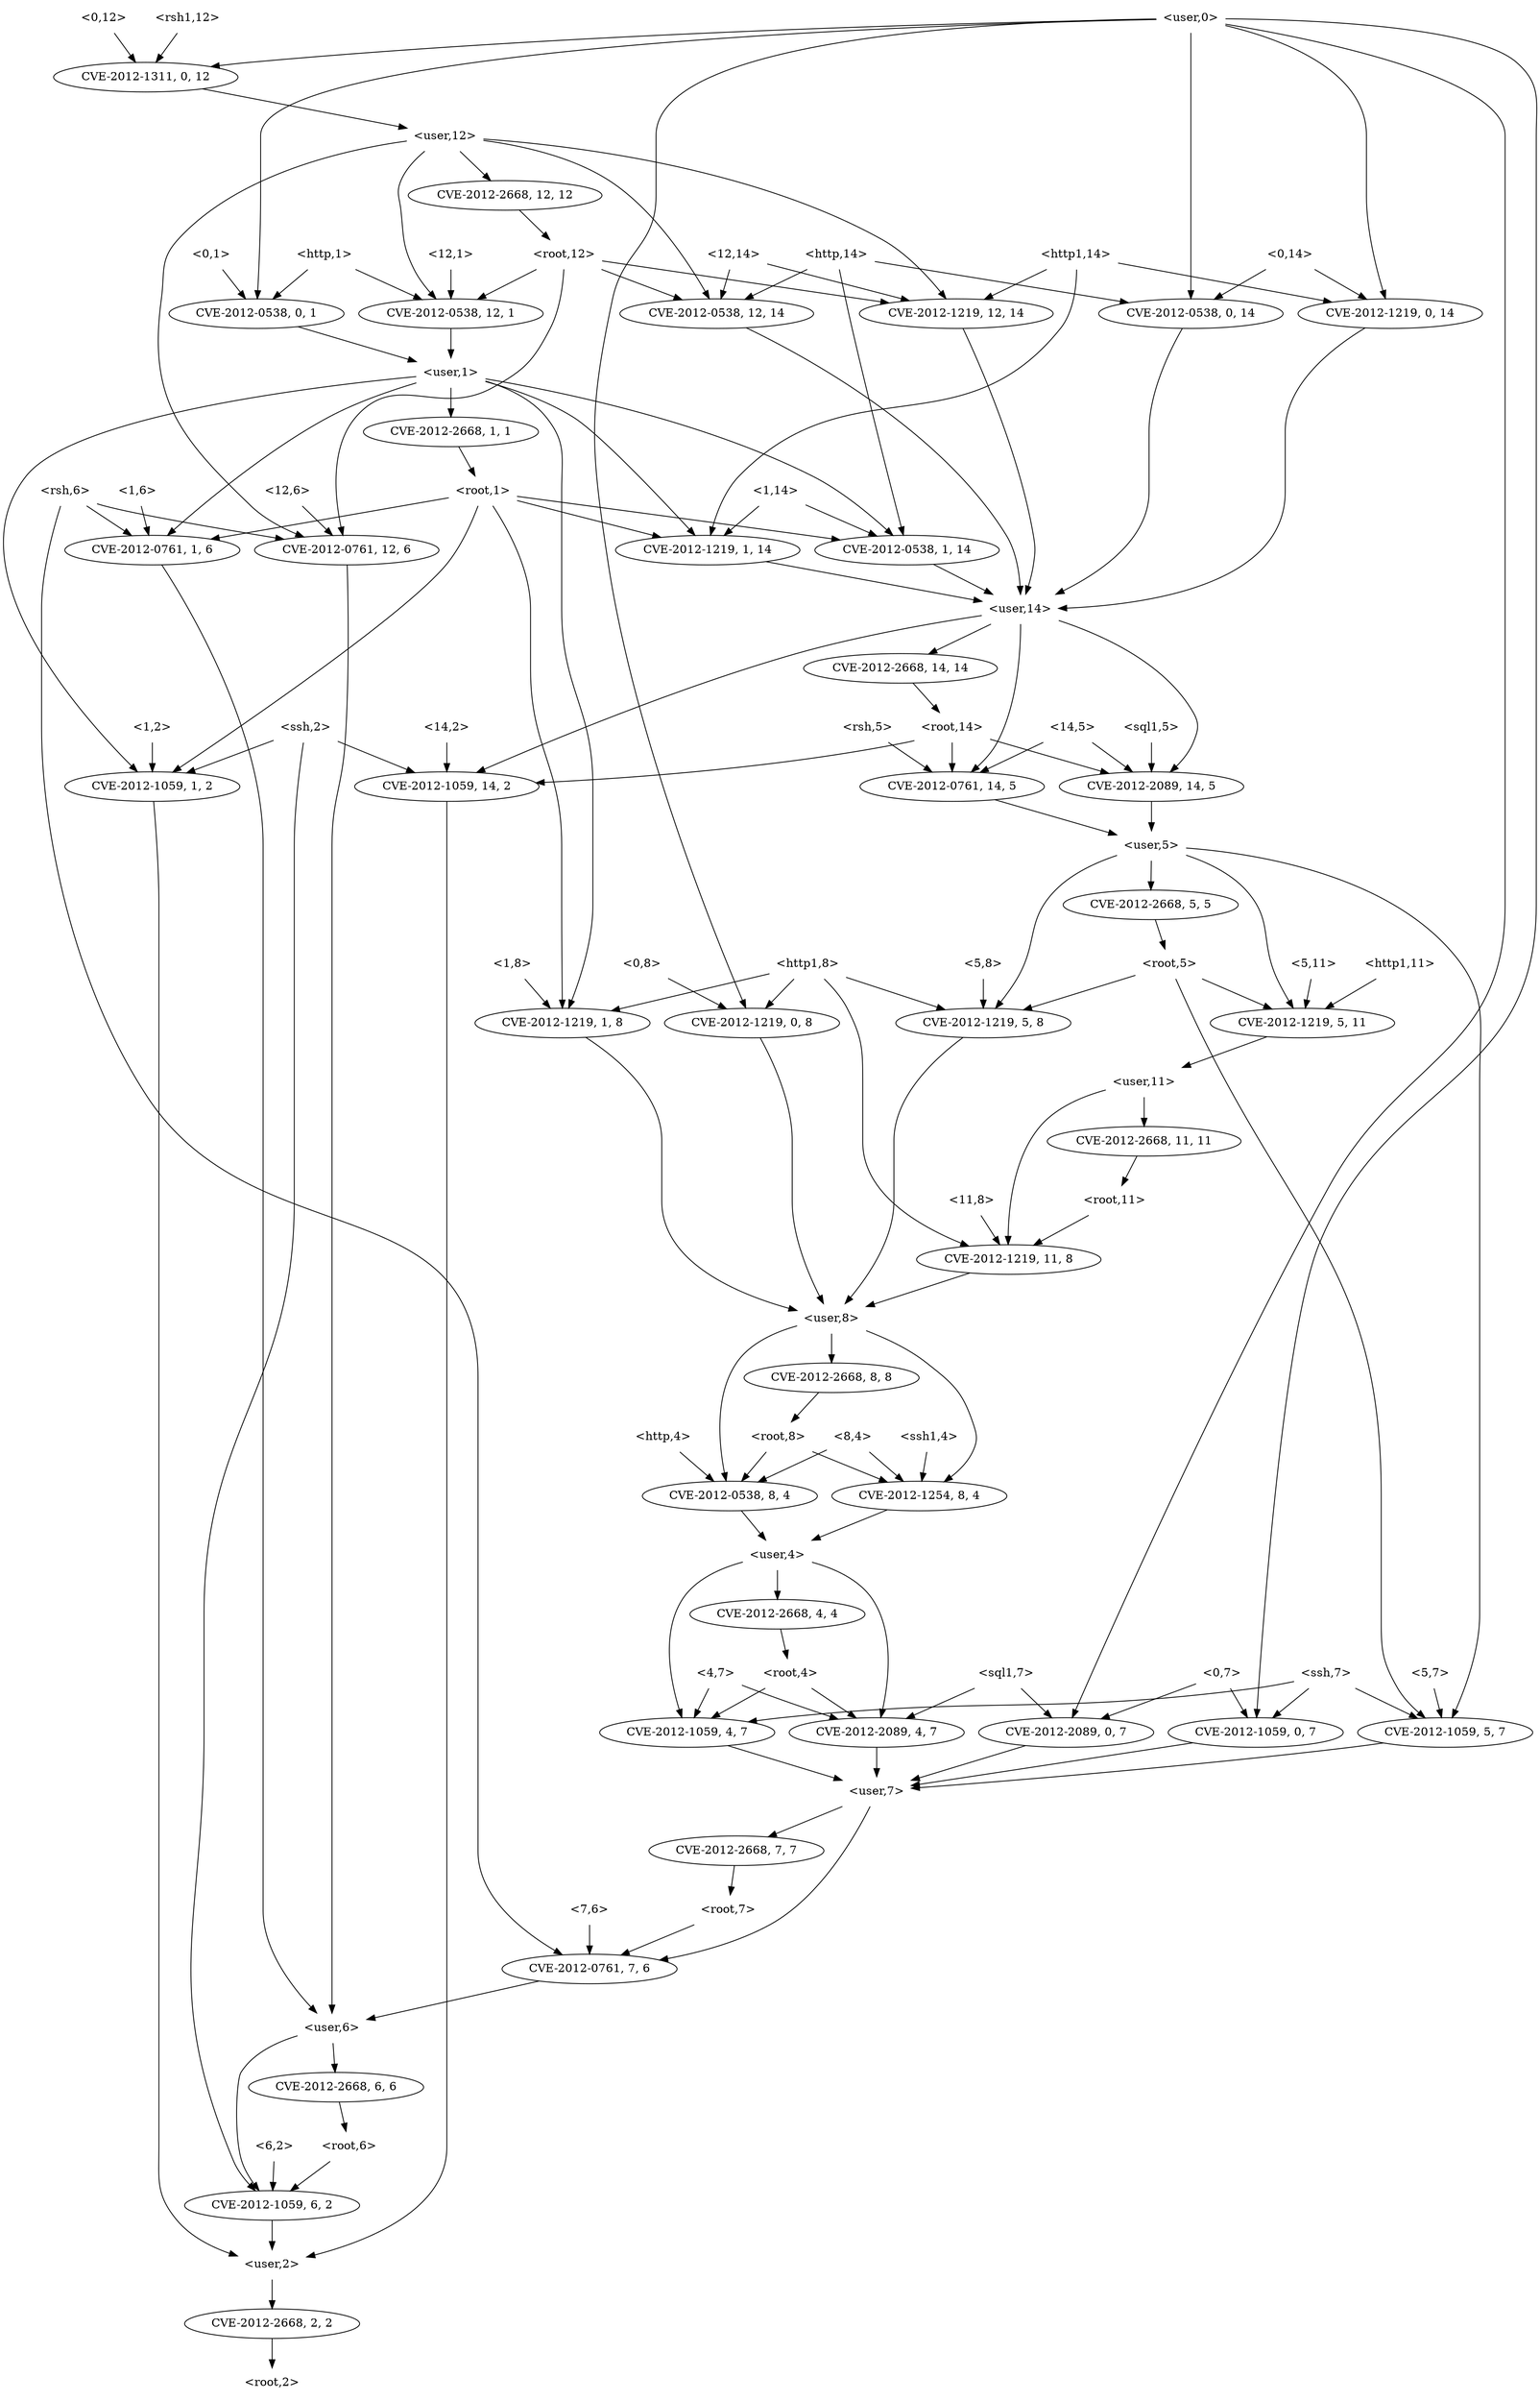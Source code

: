 strict digraph {
	graph [bb="0,0,1710,2916"];
	node [label="\N"];
	"<user,14>"	 [height=0.5,
		pos="1251,2178",
		shape=plaintext,
		width=1.0069];
	"<v_ssh,14,2>"	 [height=0.5,
		label=<CVE-2012-1059, 14, 2>,
		pos="1469,1962",
		width=2.5686];
	"<user,14>" -> "<v_ssh,14,2>"	 [pos="e,1472.6,1980 1287.6,2172.2 1339.1,2164.6 1428.9,2148.3 1450,2124 1482.2,2086.8 1479.3,2025.3 1474.2,1990"];
	"<v_sql1,14,5>"	 [height=0.5,
		label=<CVE-2012-2089, 14, 5>,
		pos="1222,1962",
		width=2.5686];
	"<user,14>" -> "<v_sql1,14,5>"	 [pos="e,1222.9,1980 1246.2,2159.9 1243.4,2149.6 1240.1,2136.1 1238,2124 1230,2077.4 1225.6,2022.6 1223.5,1990.4"];
	"<v_rsh,14,5>"	 [height=0.5,
		label=<CVE-2012-0761, 14, 5>,
		pos="1018,1962",
		width=2.5686];
	"<user,14>" -> "<v_rsh,14,5>"	 [pos="e,1018.4,1980.1 1214.3,2165.3 1166.7,2148.3 1084.4,2111.8 1040,2052 1026.7,2034.1 1021.4,2009.1 1019.3,1990.1"];
	"<v_root,14,14>"	 [height=0.5,
		label=<CVE-2012-2668, 14, 14>,
		pos="1344,2106",
		width=2.7013];
	"<user,14>" -> "<v_root,14,14>"	 [pos="e,1321.9,2123.6 1274,2159.7 1286,2150.7 1300.8,2139.5 1313.7,2129.8"];
	"<user,2>"	 [height=0.5,
		pos="359,162",
		shape=plaintext,
		width=0.91667];
	"<v_ssh,14,2>" -> "<user,2>"	 [pos="e,392.06,162.9 1498.8,1944.9 1536.3,1922.2 1596,1877 1596,1819 1596,1819 1596,1819 1596,1241 1596,1133.2 1710,1134.8 1710,1027 1710\
,1027 1710,1027 1710,305 1710,170.21 632.61,162.92 402.08,162.9"];
	"<user,5>"	 [height=0.5,
		pos="1214,1890",
		shape=plaintext,
		width=0.91667];
	"<v_sql1,14,5>" -> "<user,5>"	 [pos="e,1216,1908.1 1220,1943.7 1219.1,1936 1218.1,1926.7 1217.1,1918.1"];
	"<v_rsh,14,5>" -> "<user,5>"	 [pos="e,1181,1902.8 1060.5,1945.8 1093.3,1934.1 1138.4,1918 1171.2,1906.3"];
	"<root,14>"	 [height=0.5,
		pos="1314,2034",
		shape=plaintext,
		width=1];
	"<v_root,14,14>" -> "<root,14>"	 [pos="e,1321.3,2052.1 1336.6,2087.7 1333.2,2079.8 1329.1,2070.3 1325.4,2061.5"];
	"<12,6>"	 [height=0.5,
		pos="371,2322",
		shape=plaintext,
		width=0.78472];
	"<v_rsh,12,6>"	 [height=0.5,
		label=<CVE-2012-0761, 12, 6>,
		pos="247,2250",
		width=2.5686];
	"<12,6>" -> "<v_rsh,12,6>"	 [pos="e,275.75,2267.2 342.55,2304.9 325.35,2295.2 303.21,2282.7 284.57,2272.2"];
	"<user,6>"	 [height=0.5,
		pos="463,450",
		shape=plaintext,
		width=0.91667];
	"<v_rsh,12,6>" -> "<user,6>"	 [pos="e,446.51,468.23 262.25,2232 298.53,2189.9 387,2075.5 387,1963 387,1963 387,1963 387,593 387,547.64 417.52,502.75 439.88,475.95"];
	"<12,1>"	 [height=0.5,
		pos="429,2610",
		shape=plaintext,
		width=0.78472];
	"<v_http,12,1>"	 [height=0.5,
		label=<CVE-2012-0538, 12, 1>,
		pos="372,2538",
		width=2.5686];
	"<12,1>" -> "<v_http,12,1>"	 [pos="e,385.93,2556.1 414.91,2591.7 408.08,2583.3 399.74,2573.1 392.24,2563.9"];
	"<user,1>"	 [height=0.5,
		pos="638,2466",
		shape=plaintext,
		width=0.91667];
	"<v_http,12,1>" -> "<user,1>"	 [pos="e,604.88,2475.7 424.55,2523.2 474.49,2510 548.66,2490.5 595.12,2478.3"];
	"<v_rsh1,0,12>"	 [height=0.5,
		label=<CVE-2012-1311, 0, 12>,
		pos="92,2826",
		width=2.5686];
	"<user,12>"	 [height=0.5,
		pos="475,2754",
		shape=plaintext,
		width=1.0069];
	"<v_rsh1,0,12>" -> "<user,12>"	 [pos="e,438.66,2761.6 156.97,2813.1 234.11,2799 360.83,2775.9 428.69,2763.5"];
	"<user,12>" -> "<v_http,12,1>"	 [pos="e,373.72,2556.3 460.13,2735.6 441.18,2712.6 408.76,2669.9 391,2628 382.64,2608.3 377.8,2584.5 375.1,2566.4"];
	"<user,12>" -> "<v_rsh,12,6>"	 [pos="e,247.79,2268 438.51,2747.1 375.04,2734.5 251,2698.7 251,2611 251,2611 251,2611 251,2393 251,2353 249.39,2306.6 248.22,2278.1"];
	"<v_http1,12,14>"	 [height=0.5,
		label=<CVE-2012-1219, 12, 14>,
		pos="813,2538",
		width=2.7013];
	"<user,12>" -> "<v_http1,12,14>"	 [pos="e,804.36,2556.1 511.6,2750.8 555.87,2746.7 631.13,2734.8 685,2700 738.43,2665.5 779.47,2601.1 799.49,2565.1"];
	"<v_root,12,12>"	 [height=0.5,
		label=<CVE-2012-2668, 12, 12>,
		pos="579,2682",
		width=2.7013];
	"<user,12>" -> "<v_root,12,12>"	 [pos="e,554.54,2699.5 500.44,2735.9 514.21,2726.6 531.39,2715 546.16,2705.1"];
	"<v_http,12,14>"	 [height=0.5,
		label=<CVE-2012-0538, 12, 14>,
		pos="1063,2538",
		width=2.7013];
	"<user,12>" -> "<v_http,12,14>"	 [pos="e,1052.7,2556.1 511.46,2751.8 599.7,2747.5 829.06,2726.7 986,2628 1011.6,2611.9 1033.4,2584.6 1047.1,2564.5"];
	"<root,1>"	 [height=0.5,
		pos="785,2322",
		shape=plaintext,
		width=0.89583];
	"<v_rsh,1,6>"	 [height=0.5,
		label=<CVE-2012-0761, 1, 6>,
		pos="484,2250",
		width=2.4499];
	"<root,1>" -> "<v_rsh,1,6>"	 [pos="e,539.82,2264 752.5,2313.4 704.16,2302.2 612.3,2280.8 549.62,2266.3"];
	"<v_http1,1,8>"	 [height=0.5,
		label=<CVE-2012-1219, 1, 8>,
		pos="774,1674",
		width=2.4499];
	"<root,1>" -> "<v_http1,1,8>"	 [pos="e,776.37,1692 785.2,2304 785.49,2277.3 786,2224.1 786,2179 786,2179 786,2179 786,1817 786,1776.9 781.18,1730.5 777.65,1702"];
	"<v_ssh,1,2>"	 [height=0.5,
		label=<CVE-2012-1059, 1, 2>,
		pos="223,1962",
		width=2.4499];
	"<root,1>" -> "<v_ssh,1,2>"	 [pos="e,232.38,1980.2 752.6,2305.8 655.08,2259.7 366.23,2120.3 288,2052 267.32,2033.9 249.4,2008.2 237.64,1989"];
	"<v_http1,1,14>"	 [height=0.5,
		label=<CVE-2012-1219, 1, 14>,
		pos="907,2250",
		width=2.5686];
	"<root,1>" -> "<v_http1,1,14>"	 [pos="e,878.72,2267.2 814.84,2303.9 831.42,2294.4 852.2,2282.4 869.83,2272.3"];
	"<v_http,1,14>"	 [height=0.5,
		label=<CVE-2012-0538, 1, 14>,
		pos="1111,2250",
		width=2.5686];
	"<root,1>" -> "<v_http,1,14>"	 [pos="e,1051.2,2263.8 817.45,2314 869.33,2302.9 972.14,2280.8 1041.3,2266"];
	"<v_rsh,1,6>" -> "<user,6>"	 [pos="e,463,468.05 479.75,2231.6 473.61,2205 463,2152.4 463,2107 463,2107 463,2107 463,593 463,553 463,506.65 463,478.08"];
	"<user,8>"	 [height=0.5,
		pos="818,1314",
		shape=plaintext,
		width=0.91667];
	"<v_http1,1,8>" -> "<user,8>"	 [pos="e,808.88,1332.4 774,1656 774,1629.3 774,1576.1 774,1531 774,1531 774,1531 774,1457 774,1415.2 791.6,1369.5 804.54,1341.5"];
	"<v_ssh,1,2>" -> "<user,2>"	 [pos="e,325.56,174.55 223.59,1944 224.47,1917.3 226,1864.1 226,1819 226,1819 226,1819 226,305 226,262.33 233.62,247.87 262,216 276.63,\
199.57 297.61,187.23 316.31,178.61"];
	"<v_http1,1,14>" -> "<user,14>"	 [pos="e,1214.4,2186.5 968.5,2236.5 1036.1,2222.7 1143.2,2200.9 1204.2,2188.5"];
	"<v_http,1,14>" -> "<user,14>"	 [pos="e,1216.6,2196.2 1143.1,2232.9 1162.2,2223.4 1186.8,2211.1 1207.6,2200.7"];
	"<v_root,2,2>"	 [height=0.5,
		label=<CVE-2012-2668, 2, 2>,
		pos="359,90",
		width=2.4499];
	"<user,2>" -> "<v_root,2,2>"	 [pos="e,359,108.1 359,143.7 359,135.98 359,126.71 359,118.11"];
	"<user,1>" -> "<v_ssh,1,2>"	 [pos="e,201.47,1979.7 604.8,2463 491.34,2455.3 126,2422.7 126,2323 126,2323 126,2323 126,2105 126,2056.4 165.18,2012.2 193.74,1986.5"];
	"<user,1>" -> "<v_http,1,14>"	 [pos="e,1102.1,2267.9 671.13,2463.6 746.69,2458.8 933.94,2437.1 1047,2340 1067.8,2322.1 1085.5,2296.1 1097,2276.8"];
	"<v_root,1,1>"	 [height=0.5,
		label=<CVE-2012-2668, 1, 1>,
		pos="784,2394",
		width=2.4499];
	"<user,1>" -> "<v_root,1,1>"	 [pos="e,751,2410.8 671.13,2449.1 692.04,2439.1 719.24,2426.1 741.7,2415.3"];
	"<user,1>" -> "<v_http1,1,14>"	 [pos="e,909.88,2268.2 671.09,2462.3 730.7,2456.8 852.57,2442 881,2412 915.05,2376 914.71,2314.1 911.08,2278.4"];
	"<user,1>" -> "<v_rsh,1,6>"	 [pos="e,490.13,2268.2 619.28,2447.8 595.17,2425 553.04,2382.5 525,2340 512.03,2320.4 501.11,2295.9 493.8,2277.7"];
	"<user,1>" -> "<v_http1,1,8>"	 [pos="e,739,1690.8 643.12,2448 653.5,2412 676,2325.3 676,2251 676,2251 676,2251 676,1817 676,1776.6 672.33,1761.5 695,1728 703.8,1715 \
716.96,1704.3 730.03,1696.1"];
	"<v_root,1,1>" -> "<root,1>"	 [pos="e,784.76,2340.1 784.25,2375.7 784.36,2368 784.49,2358.7 784.61,2350.1"];
	"<v_http1,5,11>"	 [height=0.5,
		label=<CVE-2012-1219, 5, 11>,
		pos="1274,1674",
		width=2.5686];
	"<user,5>" -> "<v_http1,5,11>"	 [pos="e,1303,1691.3 1247.3,1876.5 1266.9,1867.7 1290.9,1854.2 1307,1836 1330,1810 1330.2,1798 1337,1764 1340.1,1748.3 1343.8,1742.5 1337\
,1728 1331.4,1715.9 1321.5,1705.6 1311.2,1697.4"];
	"<v_ssh,5,7>"	 [height=0.5,
		label=<CVE-2012-1059, 5, 7>,
		pos="1204,810",
		width=2.4499];
	"<user,5>" -> "<v_ssh,5,7>"	 [pos="e,1254.9,824.78 1247.2,1879.6 1299.5,1862.6 1395,1821.3 1395,1747 1395,1747 1395,1747 1395,953 1395,886.89 1320.4,847.95 1264.4,\
828.04"];
	"<v_root,5,5>"	 [height=0.5,
		label=<CVE-2012-2668, 5, 5>,
		pos="1210,1818",
		width=2.4499];
	"<user,5>" -> "<v_root,5,5>"	 [pos="e,1211,1836.1 1213,1871.7 1212.6,1864 1212,1854.7 1211.5,1846.1"];
	"<v_http1,5,8>"	 [height=0.5,
		label=<CVE-2012-1219, 5, 8>,
		pos="1007,1674",
		width=2.4499];
	"<user,5>" -> "<v_http1,5,8>"	 [pos="e,1018.8,1692.1 1180.9,1876.7 1159.8,1867.8 1132.8,1854 1113,1836 1070.7,1797.5 1074.6,1775.7 1043,1728 1037,1719 1030.4,1709.1 \
1024.4,1700.4"];
	"<root,14>" -> "<v_ssh,14,2>"	 [pos="e,1434.2,1978.7 1350.3,2016.6 1372.6,2006.5 1401.2,1993.6 1424.8,1983"];
	"<root,14>" -> "<v_sql1,14,5>"	 [pos="e,1243.8,1979.6 1291.3,2015.7 1279.4,2006.7 1264.7,1995.5 1251.9,1985.8"];
	"<root,14>" -> "<v_rsh,14,5>"	 [pos="e,1074.4,1976.3 1277.7,2024.4 1229.7,2013.1 1144.2,1992.8 1084.4,1978.7"];
	"<http1,14>"	 [height=0.5,
		pos="938,2610",
		shape=plaintext,
		width=1.0833];
	"<http1,14>" -> "<v_http1,12,14>"	 [pos="e,841.97,2555.2 907.42,2591.9 890.43,2582.4 869.15,2570.4 851.09,2560.3"];
	"<http1,14>" -> "<v_http1,1,14>"	 [pos="e,913.27,2268.2 938,2592 938,2565.3 938,2512.1 938,2467 938,2467 938,2467 938,2393 938,2352.1 925.57,2306.1 916.45,2277.8"];
	"<v_http1,0,14>"	 [height=0.5,
		label=<CVE-2012-1219, 0, 14>,
		pos="1309,2538",
		width=2.5686];
	"<http1,14>" -> "<v_http1,0,14>"	 [pos="e,1245.2,2551 977,2601.6 1038.1,2590.1 1157.3,2567.6 1235,2553"];
	"<v_http1,12,14>" -> "<user,14>"	 [pos="e,1247.2,2196.4 890.34,2526.9 1011.4,2508.9 1232,2466.3 1232,2395 1232,2395 1232,2395 1232,2321 1232,2280.9 1239.6,2234.9 1245.1\
,2206.4"];
	"<v_http1,0,14>" -> "<user,14>"	 [pos="e,1263.7,2196.4 1308.8,2520 1308.5,2493.3 1308,2440.1 1308,2395 1308,2395 1308,2395 1308,2321 1308,2280 1300.3,2269.6 1284,2232 \
1280,2222.8 1274.6,2213.3 1269.3,2205"];
	"<user,11>"	 [height=0.5,
		pos="1028,1602",
		shape=plaintext,
		width=1.0069];
	"<v_http1,5,11>" -> "<user,11>"	 [pos="e,1064.4,1613.4 1223.9,1658.8 1180.1,1646.3 1116.9,1628.3 1074.3,1616.2"];
	"<v_http1,11,8>"	 [height=0.5,
		label=<CVE-2012-1219, 11, 8>,
		pos="968,1386",
		width=2.5686];
	"<user,11>" -> "<v_http1,11,8>"	 [pos="e,964.88,1404.2 991.5,1593.2 967.21,1586 937.09,1572.4 922,1548 913.59,1534.4 917.67,1527.4 922,1512 927.08,1493.9 936.59,1493.2\
 944,1476 952.61,1456 958.85,1432 962.81,1414.1"];
	"<v_root,11,11>"	 [height=0.5,
		label=<CVE-2012-2668, 11, 11>,
		pos="1028,1530",
		width=2.7013];
	"<user,11>" -> "<v_root,11,11>"	 [pos="e,1028,1548.1 1028,1583.7 1028,1576 1028,1566.7 1028,1558.1"];
	"<v_ssh,6,2>"	 [height=0.5,
		label=<CVE-2012-1059, 6, 2>,
		pos="359,234",
		width=2.4499];
	"<v_ssh,6,2>" -> "<user,2>"	 [pos="e,359,180.1 359,215.7 359,207.98 359,198.71 359,190.11"];
	"<root,2>"	 [height=0.5,
		pos="359,18",
		shape=plaintext,
		width=0.89583];
	"<v_ssh1,8,4>"	 [height=0.5,
		label=<CVE-2012-1254, 8, 4>,
		pos="713,1098",
		width=2.4499];
	"<user,8>" -> "<v_ssh1,8,4>"	 [pos="e,708.79,1116.1 784.62,1304.1 762.55,1296.3 735.17,1282.6 721,1260 695.37,1219.1 700.63,1160.3 706.79,1126.2"];
	"<v_http,8,4>"	 [height=0.5,
		label=<CVE-2012-0538, 8, 4>,
		pos="908,1098",
		width=2.4499];
	"<user,8>" -> "<v_http,8,4>"	 [pos="e,930.94,1115.4 851.26,1300 871.36,1290.9 896.57,1277.4 915,1260 942.45,1234.1 949.6,1224.3 960,1188 964.41,1172.6 966.05,1166.8\
 960,1152 955.4,1140.7 947.12,1130.6 938.51,1122.2"];
	"<v_root,8,8>"	 [height=0.5,
		label=<CVE-2012-2668, 8, 8>,
		pos="818,1242",
		width=2.4499];
	"<user,8>" -> "<v_root,8,8>"	 [pos="e,818,1260.1 818,1295.7 818,1288 818,1278.7 818,1270.1"];
	"<user,4>"	 [height=0.5,
		pos="901,1026",
		shape=plaintext,
		width=0.91667];
	"<v_ssh1,8,4>" -> "<user,4>"	 [pos="e,867.94,1039.3 753.33,1082 784.33,1070.4 827.03,1054.5 858.54,1042.8"];
	"<v_http,8,4>" -> "<user,4>"	 [pos="e,902.71,1044.1 906.27,1079.7 905.5,1072 904.57,1062.7 903.71,1054.1"];
	"<root,8>"	 [height=0.5,
		pos="763,1170",
		shape=plaintext,
		width=0.89583];
	"<v_root,8,8>" -> "<root,8>"	 [pos="e,776.57,1188.3 804.69,1224.1 798.16,1215.8 790.17,1205.6 782.94,1196.4"];
	"<6,2>"	 [height=0.5,
		pos="284,306",
		shape=plaintext,
		width=0.75];
	"<6,2>" -> "<v_ssh,6,2>"	 [pos="e,340.93,251.86 302.54,287.7 311.87,278.99 323.33,268.29 333.48,258.82"];
	"<4,7>"	 [height=0.5,
		pos="962,882",
		shape=plaintext,
		width=0.75];
	"<v_ssh,4,7>"	 [height=0.5,
		label=<CVE-2012-1059, 4, 7>,
		pos="814,810",
		width=2.4499];
	"<4,7>" -> "<v_ssh,4,7>"	 [pos="e,847.19,826.7 934.85,868.16 912.95,857.8 881.75,843.04 856.53,831.12"];
	"<v_sql1,4,7>"	 [height=0.5,
		label=<CVE-2012-2089, 4, 7>,
		pos="1009,810",
		width=2.4499];
	"<4,7>" -> "<v_sql1,4,7>"	 [pos="e,997.52,828.1 973.62,863.7 979.14,855.47 985.85,845.48 991.93,836.42"];
	"<user,7>"	 [height=0.5,
		pos="1009,738",
		shape=plaintext,
		width=0.91667];
	"<v_ssh,4,7>" -> "<user,7>"	 [pos="e,975.95,750.86 855.83,793.98 888.39,782.3 933.39,766.14 966.19,754.37"];
	"<v_sql1,4,7>" -> "<user,7>"	 [pos="e,1009,756.1 1009,791.7 1009,783.98 1009,774.71 1009,766.11"];
	"<user,0>"	 [height=0.5,
		pos="1309,2898",
		shape=plaintext,
		width=0.91667];
	"<v_http1,0,8>"	 [height=0.5,
		label=<CVE-2012-1219, 0, 8>,
		pos="579,1674",
		width=2.4499];
	"<user,0>" -> "<v_http1,0,8>"	 [pos="e,592.95,1692.2 1275.9,2896.3 1092.9,2891.9 213,2865 213,2755 213,2755 213,2755 213,2537 213,2345.2 477.42,2490 597,2340 643.03,\
2282.3 638,2252.8 638,2179 638,2179 638,2179 638,1817 638,1776.1 631.84,1765.2 615,1728 610.71,1718.5 604.75,1708.9 598.92,1700.5"];
	"<v_http,0,14>"	 [height=0.5,
		label=<CVE-2012-0538, 0, 14>,
		pos="1513,2538",
		width=2.5686];
	"<user,0>" -> "<v_http,0,14>"	 [pos="e,1508.3,2556.3 1342.2,2887.6 1394.5,2870.6 1490,2829.3 1490,2755 1490,2755 1490,2755 1490,2681 1490,2640.7 1499.1,2594.8 1505.9\
,2566.3"];
	"<v_ssh,0,7>"	 [height=0.5,
		label=<CVE-2012-1059, 0, 7>,
		pos="1399,810",
		width=2.4499];
	"<user,0>" -> "<v_ssh,0,7>"	 [pos="e,1416.7,827.98 1342.3,2897.4 1425.1,2896.4 1634,2881.4 1634,2755 1634,2755 1634,2755 1634,1241 1634,1067.2 1484.4,897 1423.9,835.3"];
	"<user,0>" -> "<v_rsh1,0,12>"	 [pos="e,158.06,2838.7 1275.8,2896.7 1141,2895.4 622.65,2887.6 199,2844 188.93,2843 178.37,2841.6 167.97,2840.1"];
	"<v_http,0,1>"	 [height=0.5,
		label=<CVE-2012-0538, 0, 1>,
		pos="609,2538",
		width=2.4499];
	"<user,0>" -> "<v_http,0,1>"	 [pos="e,643.93,2554.6 1277.6,2879.9 1190.4,2832.7 937.87,2697 724,2592 700.79,2580.6 674.64,2568.5 653.14,2558.7"];
	"<v_sql1,0,7>"	 [height=0.5,
		label=<CVE-2012-2089, 0, 7>,
		pos="1594,810",
		width=2.4499];
	"<user,0>" -> "<v_sql1,0,7>"	 [pos="e,1618.7,827.41 1342,2894.7 1411.8,2889.2 1571.5,2873.8 1616,2844 1654.8,2818 1672,2801.7 1672,2755 1672,2755 1672,2755 1672,953\
 1672,912.55 1673.3,899.01 1653,864 1646.4,852.53 1636.4,842.19 1626.5,833.75"];
	"<user,0>" -> "<v_http1,0,14>"	 [pos="e,1309,2556 1309,2880 1309,2853.3 1309,2800.1 1309,2755 1309,2755 1309,2755 1309,2681 1309,2641 1309,2594.7 1309,2566.1"];
	"<v_http1,0,8>" -> "<user,8>"	 [pos="e,784.64,1327.1 595.54,1656.3 618.44,1631.3 657,1581.6 657,1531 657,1531 657,1531 657,1457 657,1393.8 727.74,1352 775.44,1331"];
	"<v_http,0,14>" -> "<user,14>"	 [pos="e,1287.5,2189.8 1494.8,2520.1 1470.1,2495.3 1429,2446.3 1429,2395 1429,2395 1429,2395 1429,2321 1429,2253.5 1349.7,2212.8 1297,2193.3"];
	"<v_ssh,0,7>" -> "<user,7>"	 [pos="e,1042.4,744.99 1335,797.52 1255.3,783.2 1121.1,759.12 1052.4,746.79"];
	"<v_http,0,1>" -> "<user,1>"	 [pos="e,630.84,2484.3 616.02,2520.1 619.28,2512.2 623.24,2502.6 626.9,2493.8"];
	"<v_sql1,0,7>" -> "<user,7>"	 [pos="e,1042.2,741.88 1530.8,797.44 1519.3,795.49 1507.3,793.59 1496,792 1332.7,768.97 1137.4,750.42 1052.2,742.78"];
	"<v_rsh,7,6>"	 [height=0.5,
		label=<CVE-2012-0761, 7, 6>,
		pos="594,522",
		width=2.4499];
	"<v_rsh,7,6>" -> "<user,6>"	 [pos="e,495.2,468.21 563.95,504.94 546.21,495.46 523.51,483.33 504.13,472.98"];
	"<user,6>" -> "<v_ssh,6,2>"	 [pos="e,359.3,252.4 433.05,431.83 419.81,422.79 405.19,410.54 396,396 369.73,354.44 362.05,296.33 359.84,262.49"];
	"<v_root,6,6>"	 [height=0.5,
		label=<CVE-2012-2668, 6, 6>,
		pos="493,378",
		width=2.4499];
	"<user,6>" -> "<v_root,6,6>"	 [pos="e,485.67,396.1 470.42,431.7 473.79,423.81 477.87,414.3 481.62,405.55"];
	"<7,6>"	 [height=0.5,
		pos="594,594",
		shape=plaintext,
		width=0.75];
	"<7,6>" -> "<v_rsh,7,6>"	 [pos="e,594,540.1 594,575.7 594,567.98 594,558.71 594,550.11"];
	"<v_http1,11,8>" -> "<user,8>"	 [pos="e,851.13,1330.5 933.96,1369.1 912.16,1358.9 883.69,1345.7 860.42,1334.8"];
	"<v_http,12,14>" -> "<user,14>"	 [pos="e,1254.8,2196.4 1150.2,2530 1184.2,2523 1220.9,2509.6 1246,2484 1274.7,2454.8 1270,2436 1270,2395 1270,2395 1270,2395 1270,2321 \
1270,2280.9 1262.4,2234.9 1256.9,2206.4"];
	"<v_root,7,7>"	 [height=0.5,
		label=<CVE-2012-2668, 7, 7>,
		pos="760,666",
		width=2.4499];
	"<user,7>" -> "<v_root,7,7>"	 [pos="e,809.54,680.93 975.93,727.7 936.08,716.5 868.37,697.47 819.38,683.69"];
	"<user,7>" -> "<v_rsh,7,6>"	 [pos="e,641.29,537.27 984.53,719.96 938.59,688.49 835.64,620.46 742,576 712.78,562.13 678.89,549.74 650.92,540.43"];
	"<root,12>"	 [height=0.5,
		pos="679,2610",
		shape=plaintext,
		width=1];
	"<v_root,12,12>" -> "<root,12>"	 [pos="e,654.43,2628.2 602.7,2664.4 615.61,2655.4 631.8,2644 645.94,2634.1"];
	"<root,12>" -> "<v_http,12,1>"	 [pos="e,441.69,2549.9 642.82,2594.8 639.86,2593.8 636.89,2592.8 634,2592 573.67,2574.6 503.94,2560.8 451.59,2551.7"];
	"<root,12>" -> "<v_rsh,12,6>"	 [pos="e,261,2268.2 642.73,2595 639.79,2594 636.85,2593 634,2592 580.41,2574 559.56,2586.6 512,2556 481.17,2536.2 324.05,2345.4 267.4,2276.1"];
	"<root,12>" -> "<v_http1,12,14>"	 [pos="e,781.94,2555.2 711.78,2591.9 730.24,2582.2 753.44,2570.1 772.97,2559.9"];
	"<root,12>" -> "<v_http,12,14>"	 [pos="e,996.32,2551.2 715.13,2602.4 776.87,2591.2 903.98,2568 986.26,2553"];
	"<0,7>"	 [height=0.5,
		pos="1617,882",
		shape=plaintext,
		width=0.75];
	"<0,7>" -> "<v_sql1,0,7>"	 [pos="e,1599.6,828.1 1611.3,863.7 1608.8,855.9 1605.7,846.51 1602.8,837.83"];
	"<0,7>" -> "<v_ssh,0,7>"	 [pos="e,1453.1,824.35 1589.7,867.55 1586.8,866.29 1583.8,865.08 1581,864 1542.5,849.39 1498.1,836.4 1462.8,826.93"];
	"<0,1>"	 [height=0.5,
		pos="598,2610",
		shape=plaintext,
		width=0.75];
	"<0,1>" -> "<v_http,0,1>"	 [pos="e,606.31,2556.1 600.72,2591.7 601.93,2584 603.39,2574.7 604.74,2566.1"];
	"<ssh,7>"	 [height=0.5,
		pos="1284,882",
		shape=plaintext,
		width=0.84028];
	"<ssh,7>" -> "<v_ssh,4,7>"	 [pos="e,877.17,822.57 1253.7,867.06 1250.5,865.89 1247.2,864.84 1244,864 1100.4,826.57 1059,848.69 912,828 903.98,826.87 895.6,825.58 \
887.27,824.24"];
	"<ssh,7>" -> "<v_ssh,5,7>"	 [pos="e,1223,827.62 1264.2,863.7 1254.1,854.84 1241.6,843.92 1230.7,834.33"];
	"<ssh,7>" -> "<v_ssh,0,7>"	 [pos="e,1372.3,827.23 1312.1,863.88 1327.6,854.45 1347,842.66 1363.5,832.61"];
	"<v_ssh,5,7>" -> "<user,7>"	 [pos="e,1042,750.86 1162.2,793.98 1129.6,782.3 1084.6,766.14 1051.8,754.37"];
	"<1,14>"	 [height=0.5,
		pos="1010,2322",
		shape=plaintext,
		width=0.78472];
	"<1,14>" -> "<v_http1,1,14>"	 [pos="e,931.23,2267.5 984.8,2303.9 971.16,2294.6 954.16,2283 939.52,2273.1"];
	"<1,14>" -> "<v_http,1,14>"	 [pos="e,1087.2,2267.5 1034.7,2303.9 1048,2294.7 1064.4,2283.3 1078.7,2273.4"];
	"<http,1>"	 [height=0.5,
		pos="510,2610",
		shape=plaintext,
		width=0.89583];
	"<http,1>" -> "<v_http,0,1>"	 [pos="e,585.71,2555.5 534.22,2591.9 547.21,2582.7 563.37,2571.3 577.34,2561.4"];
	"<http,1>" -> "<v_http,12,1>"	 [pos="e,403.68,2555.1 477.65,2592.6 458.3,2582.8 433.54,2570.2 412.86,2559.7"];
	"<root,11>"	 [height=0.5,
		pos="1028,1458",
		shape=plaintext,
		width=1];
	"<v_root,11,11>" -> "<root,11>"	 [pos="e,1028,1476.1 1028,1511.7 1028,1504 1028,1494.7 1028,1486.1"];
	"<5,7>"	 [height=0.5,
		pos="1208,882",
		shape=plaintext,
		width=0.75];
	"<5,7>" -> "<v_ssh,5,7>"	 [pos="e,1205,828.1 1207,863.7 1206.6,855.98 1206,846.71 1205.5,838.11"];
	"<14,2>"	 [height=0.5,
		pos="1526,2034",
		shape=plaintext,
		width=0.78472];
	"<14,2>" -> "<v_ssh,14,2>"	 [pos="e,1482.9,1980.1 1511.9,2015.7 1505.1,2007.3 1496.7,1997.1 1489.2,1987.9"];
	"<root,8>" -> "<v_ssh1,8,4>"	 [pos="e,725.22,1116.1 750.64,1151.7 744.77,1143.5 737.63,1133.5 731.16,1124.4"];
	"<root,8>" -> "<v_http,8,4>"	 [pos="e,875.32,1114.8 795.54,1153.3 816.36,1143.2 843.58,1130.1 866.02,1119.3"];
	"<0,8>"	 [height=0.5,
		pos="579,1746",
		shape=plaintext,
		width=0.75];
	"<0,8>" -> "<v_http1,0,8>"	 [pos="e,579,1692.1 579,1727.7 579,1720 579,1710.7 579,1702.1"];
	"<root,4>"	 [height=0.5,
		pos="884,882",
		shape=plaintext,
		width=0.89583];
	"<root,4>" -> "<v_ssh,4,7>"	 [pos="e,831.1,828.1 866.7,863.7 858.14,855.14 847.66,844.66 838.3,835.3"];
	"<root,4>" -> "<v_sql1,4,7>"	 [pos="e,980.03,827.23 914.58,863.88 931.57,854.36 952.85,842.44 970.91,832.33"];
	"<5,11>"	 [height=0.5,
		pos="1203,1746",
		shape=plaintext,
		width=0.78472];
	"<5,11>" -> "<v_http1,5,11>"	 [pos="e,1256.7,1692.1 1220.6,1727.7 1229.2,1719.1 1239.9,1708.7 1249.3,1699.3"];
	"<user,4>" -> "<v_ssh,4,7>"	 [pos="e,807.12,827.97 867.74,1016.4 845.43,1008.8 817.71,995.11 804,972 779.27,930.31 792.55,871.39 803.75,837.6"];
	"<v_root,4,4>"	 [height=0.5,
		label=<CVE-2012-2668, 4, 4>,
		pos="901,954",
		width=2.4499];
	"<user,4>" -> "<v_root,4,4>"	 [pos="e,901,972.1 901,1007.7 901,999.98 901,990.71 901,982.11"];
	"<user,4>" -> "<v_sql1,4,7>"	 [pos="e,1012.8,828.15 934.25,1016 956.26,1008.2 983.62,994.46 998,972 1024,931.33 1020,872.45 1014.6,838.31"];
	"<root,11>" -> "<v_http1,11,8>"	 [pos="e,982.66,1404.1 1013.2,1439.7 1006,1431.3 997.2,1421.1 989.31,1411.9"];
	"<root,7>"	 [height=0.5,
		pos="701,594",
		shape=plaintext,
		width=0.89583];
	"<v_root,7,7>" -> "<root,7>"	 [pos="e,715.56,612.28 745.72,648.05 738.65,639.67 729.97,629.38 722.15,620.1"];
	"<root,7>" -> "<v_rsh,7,6>"	 [pos="e,619.17,539.47 674.82,575.88 660.65,566.61 642.99,555.05 627.79,545.1"];
	"<rsh1,12>"	 [height=0.5,
		pos="134,2898",
		shape=plaintext,
		width=1.0278];
	"<rsh1,12>" -> "<v_rsh1,0,12>"	 [pos="e,102.26,2844.1 123.62,2879.7 118.74,2871.6 112.81,2861.7 107.42,2852.7"];
	"<ssh1,4>"	 [height=0.5,
		pos="640,1170",
		shape=plaintext,
		width=0.94444];
	"<ssh1,4>" -> "<v_ssh1,8,4>"	 [pos="e,695.41,1115.9 658.04,1151.7 667.13,1143 678.28,1132.3 688.16,1122.8"];
	"<v_root,2,2>" -> "<root,2>"	 [pos="e,359,36.104 359,71.697 359,63.983 359,54.712 359,46.112"];
	"<1,6>"	 [height=0.5,
		pos="561,2322",
		shape=plaintext,
		width=0.75];
	"<1,6>" -> "<v_rsh,1,6>"	 [pos="e,502.28,2267.6 541.97,2303.7 532.31,2294.9 520.44,2284.1 509.97,2274.6"];
	"<sql1,5>"	 [height=0.5,
		pos="1158,2034",
		shape=plaintext,
		width=0.91667];
	"<sql1,5>" -> "<v_sql1,14,5>"	 [pos="e,1206.4,1980.1 1173.8,2015.7 1181.6,2007.2 1191,1996.9 1199.5,1987.6"];
	"<root,5>"	 [height=0.5,
		pos="1124,1746",
		shape=plaintext,
		width=0.89583];
	"<root,5>" -> "<v_http1,5,11>"	 [pos="e,1240.2,1690.8 1156.5,1729.8 1178.4,1719.6 1207.4,1706.1 1231.1,1695"];
	"<root,5>" -> "<v_ssh,5,7>"	 [pos="e,1191.8,827.91 1129.9,1727.7 1138.3,1701.2 1153,1648.8 1153,1603 1153,1603 1153,1603 1153,953 1153,912.55 1157.1,901.61 1172,864\
 1175.7,854.61 1181,844.96 1186.2,836.52"];
	"<root,5>" -> "<v_http1,5,8>"	 [pos="e,1034.1,1691.2 1095.4,1727.9 1079.6,1718.5 1059.9,1706.7 1043.1,1696.6"];
	"<v_http1,5,8>" -> "<user,8>"	 [pos="e,821.99,1332.5 991.96,1656.1 963.75,1623.6 902.71,1549 869,1476 848.14,1430.8 832.53,1374.8 824.38,1342.2"];
	"<1,8>"	 [height=0.5,
		pos="731,1746",
		shape=plaintext,
		width=0.75];
	"<1,8>" -> "<v_http1,1,8>"	 [pos="e,763.49,1692.1 741.63,1727.7 746.63,1719.6 752.69,1709.7 758.21,1700.7"];
	"<v_root,5,5>" -> "<root,5>"	 [pos="e,1145.1,1764.2 1189.6,1800.4 1178.7,1791.5 1165.1,1780.5 1153.1,1770.7"];
	"<http1,11>"	 [height=0.5,
		pos="1289,1746",
		shape=plaintext,
		width=1.0833];
	"<http1,11>" -> "<v_http1,5,11>"	 [pos="e,1277.7,1692.1 1285.3,1727.7 1283.6,1720 1281.7,1710.7 1279.8,1702.1"];
	"<8,4>"	 [height=0.5,
		pos="841,1170",
		shape=plaintext,
		width=0.75];
	"<8,4>" -> "<v_ssh1,8,4>"	 [pos="e,742.34,1115 813.85,1154.2 795.65,1144.2 771.42,1130.9 751.27,1119.9"];
	"<8,4>" -> "<v_http,8,4>"	 [pos="e,891.63,1116.1 857.56,1151.7 865.68,1143.2 875.59,1132.9 884.47,1123.6"];
	"<ssh,2>"	 [height=0.5,
		pos="328,2034",
		shape=plaintext,
		width=0.84028];
	"<ssh,2>" -> "<v_ssh,14,2>"	 [pos="e,1394.1,1972.6 358.58,2032.1 480.46,2028.2 943.36,2012.2 1323,1980 1342.8,1978.3 1364.1,1976.1 1384.1,1973.8"];
	"<ssh,2>" -> "<v_ssh,6,2>"	 [pos="e,354.95,252.38 330.17,2016 333.38,1989.4 339,1936.2 339,1891 339,1891 339,1891 339,377 339,336.82 346.95,290.87 352.82,262.39"];
	"<ssh,2>" -> "<v_ssh,1,2>"	 [pos="e,247.7,1979.5 302.31,2015.9 288.41,2006.6 271.07,1995 256.16,1985.1"];
	"<root,6>"	 [height=0.5,
		pos="466,306",
		shape=plaintext,
		width=0.89583];
	"<root,6>" -> "<v_ssh,6,2>"	 [pos="e,384.17,251.47 439.82,287.88 425.65,278.61 407.99,267.05 392.79,257.1"];
	"<http,14>"	 [height=0.5,
		pos="1188,2610",
		shape=plaintext,
		width=0.97917];
	"<http,14>" -> "<v_http,0,14>"	 [pos="e,1453.5,2551.8 1223.4,2601.4 1276,2590.1 1375.8,2568.6 1443.3,2554"];
	"<http,14>" -> "<v_http,1,14>"	 [pos="e,1127.3,2267.8 1188,2592 1188,2565.3 1188,2512.1 1188,2467 1188,2467 1188,2467 1188,2393 1188,2347.3 1156.7,2302.2 1134.1,2275.4"];
	"<http,14>" -> "<v_http,12,14>"	 [pos="e,1092,2555.2 1157.4,2591.9 1140.4,2582.4 1119.1,2570.4 1101.1,2560.3"];
	"<5,8>"	 [height=0.5,
		pos="1007,1746",
		shape=plaintext,
		width=0.75];
	"<5,8>" -> "<v_http1,5,8>"	 [pos="e,1007,1692.1 1007,1727.7 1007,1720 1007,1710.7 1007,1702.1"];
	"<sql1,7>"	 [height=0.5,
		pos="1539,882",
		shape=plaintext,
		width=0.91667];
	"<sql1,7>" -> "<v_sql1,0,7>"	 [pos="e,1580.6,828.1 1552.6,863.7 1559.1,855.39 1567.1,845.28 1574.2,836.14"];
	"<sql1,7>" -> "<v_sql1,4,7>"	 [pos="e,1072.7,822.52 1505.9,877.5 1433.4,869.73 1255.4,849.96 1107,828 1099.1,826.83 1090.9,825.53 1082.7,824.18"];
	"<v_root,4,4>" -> "<root,4>"	 [pos="e,888.15,900.1 896.8,935.7 894.9,927.9 892.62,918.51 890.52,909.83"];
	"<0,14>"	 [height=0.5,
		pos="1411,2610",
		shape=plaintext,
		width=0.78472];
	"<0,14>" -> "<v_http,0,14>"	 [pos="e,1489,2555.5 1436,2591.9 1449.3,2582.7 1466,2571.3 1480.4,2561.4"];
	"<0,14>" -> "<v_http1,0,14>"	 [pos="e,1333,2555.5 1386,2591.9 1372.7,2582.7 1356,2571.3 1341.6,2561.4"];
	"<rsh,6>"	 [height=0.5,
		pos="448,2322",
		shape=plaintext,
		width=0.81944];
	"<rsh,6>" -> "<v_rsh,1,6>"	 [pos="e,475.2,2268.1 456.9,2303.7 461,2295.7 465.95,2286.1 470.49,2277.3"];
	"<rsh,6>" -> "<v_rsh,7,6>"	 [pos="e,579.3,539.89 418.96,2303.8 406.68,2294.9 393.69,2282.7 387,2268 380.36,2253.4 385.48,2247.9 387,2232 395.48,2143.2 425,2124.2 \
425,2035 425,2035 425,2035 425,881 425,744.04 527.4,603.39 572.78,547.77"];
	"<rsh,6>" -> "<v_rsh,12,6>"	 [pos="e,294.56,2265.5 418.4,2308.1 414.91,2306.7 411.39,2305.3 408,2304 373.95,2291.2 335.25,2278.4 304.32,2268.6"];
	"<11,8>"	 [height=0.5,
		pos="907,1458",
		shape=plaintext,
		width=0.78472];
	"<11,8>" -> "<v_http1,11,8>"	 [pos="e,953.09,1404.1 922.08,1439.7 929.39,1431.3 938.31,1421.1 946.34,1411.9"];
	"<v_root,6,6>" -> "<root,6>"	 [pos="e,472.6,324.1 486.33,359.7 483.29,351.81 479.62,342.3 476.24,333.55"];
	"<http,4>"	 [height=0.5,
		pos="919,1170",
		shape=plaintext,
		width=0.89583];
	"<http,4>" -> "<v_http,8,4>"	 [pos="e,910.69,1116.1 916.28,1151.7 915.07,1144 913.61,1134.7 912.26,1126.1"];
	"<12,14>"	 [height=0.5,
		pos="848,2610",
		shape=plaintext,
		width=0.88889];
	"<12,14>" -> "<v_http1,12,14>"	 [pos="e,821.55,2556.1 839.35,2591.7 835.36,2583.7 830.55,2574.1 826.13,2565.3"];
	"<12,14>" -> "<v_http,12,14>"	 [pos="e,1011.9,2553.4 880.45,2595.5 883.66,2594.3 886.89,2593.1 890,2592 926.91,2578.9 968.91,2566 1002.3,2556.2"];
	"<rsh,5>"	 [height=0.5,
		pos="963,2034",
		shape=plaintext,
		width=0.81944];
	"<rsh,5>" -> "<v_rsh,14,5>"	 [pos="e,1004.6,1980.1 976.6,2015.7 983.12,2007.4 991.07,1997.3 998.25,1988.1"];
	"<14,5>"	 [height=0.5,
		pos="1078,2034",
		shape=plaintext,
		width=0.78472];
	"<14,5>" -> "<v_sql1,14,5>"	 [pos="e,1189.3,1978.9 1106.4,2019.2 1127.5,2008.9 1156.5,1994.8 1180.2,1983.3"];
	"<14,5>" -> "<v_rsh,14,5>"	 [pos="e,1032.7,1980.1 1063.2,2015.7 1056,2007.3 1047.2,1997.1 1039.3,1987.9"];
	"<1,2>"	 [height=0.5,
		pos="71,2034",
		shape=plaintext,
		width=0.75];
	"<1,2>" -> "<v_ssh,1,2>"	 [pos="e,188.87,1978.7 98.175,2020.5 120.76,2010.1 153.33,1995.1 179.53,1983"];
	"<http1,8>"	 [height=0.5,
		pos="870,1746",
		shape=plaintext,
		width=0.97917];
	"<http1,8>" -> "<v_http1,11,8>"	 [pos="e,922.36,1401.7 873.99,1727.9 877.44,1709.4 880.53,1679.5 871,1656 862.61,1635.3 844.39,1640.7 836,1620 815.26,1568.9 831.45,1489.2\
 869,1440 880.18,1425.4 896.59,1414.3 912.84,1406.2"];
	"<http1,8>" -> "<v_http1,1,8>"	 [pos="e,796.8,1691.6 846.27,1727.7 833.88,1718.7 818.56,1707.5 805.23,1697.8"];
	"<http1,8>" -> "<v_http1,0,8>"	 [pos="e,633.72,1688.2 834.61,1736.5 787.29,1725.1 702.54,1704.7 643.66,1690.6"];
	"<http1,8>" -> "<v_http1,5,8>"	 [pos="e,975.71,1691 903.51,1727.9 922.61,1718.1 946.67,1705.8 966.78,1695.6"];
	"<0,12>"	 [height=0.5,
		pos="50,2898",
		shape=plaintext,
		width=0.78472];
	"<0,12>" -> "<v_rsh1,0,12>"	 [pos="e,81.737,2844.1 60.382,2879.7 65.265,2871.6 71.187,2861.7 76.579,2852.7"];
}
